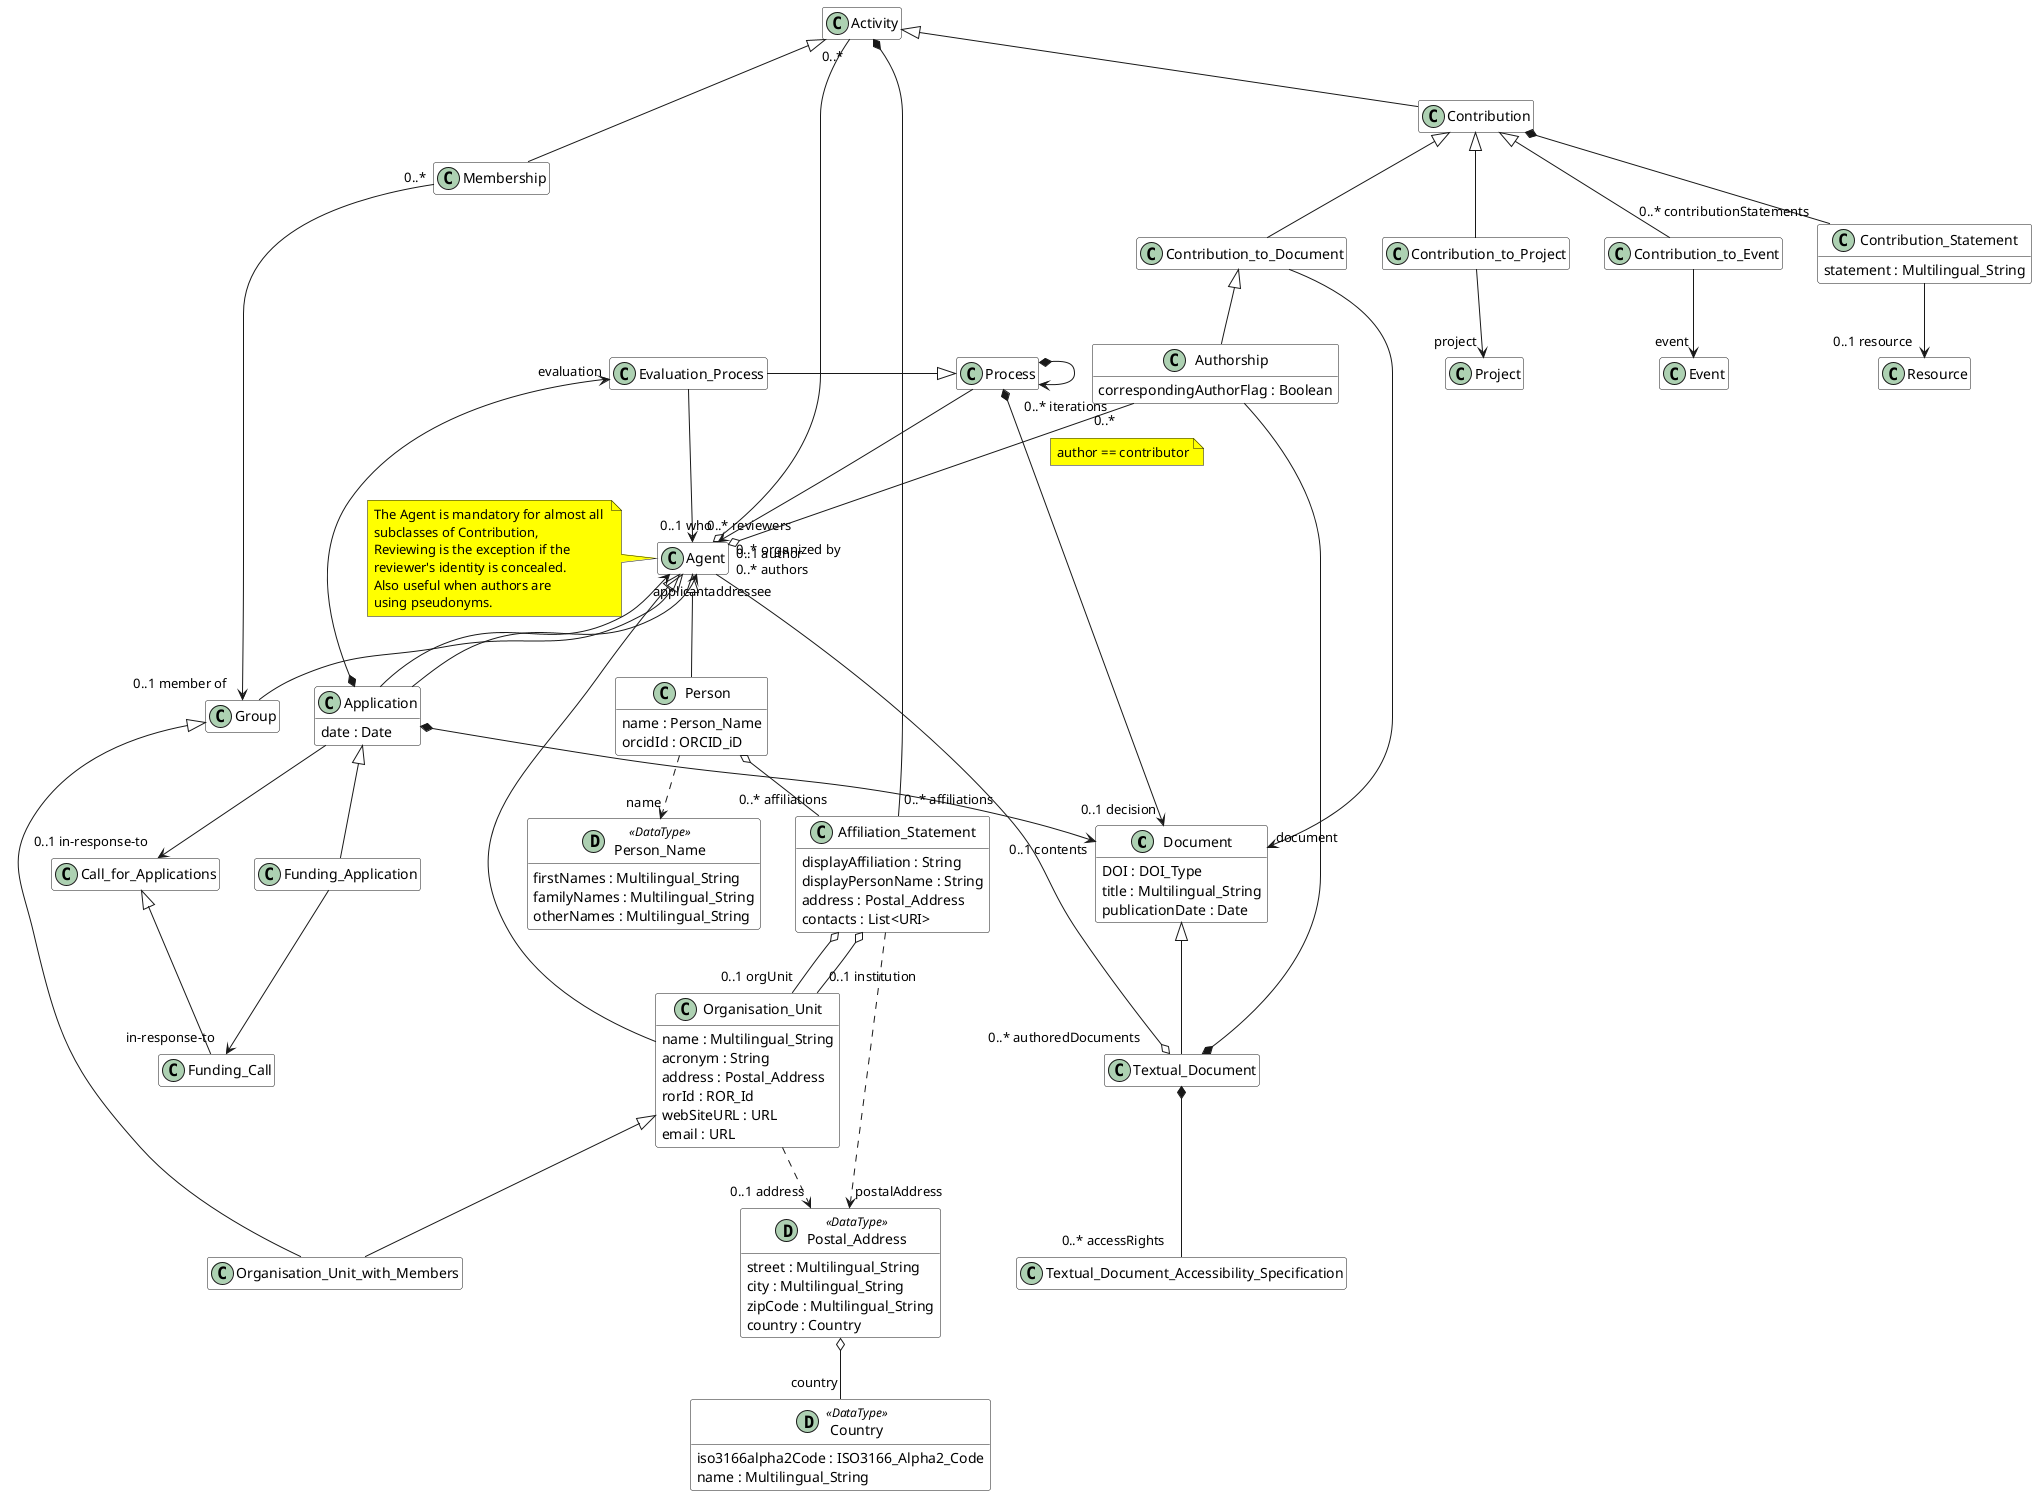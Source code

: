 @startuml
	!startsub common
        !define datatype(x) class x << (D,#add0b2) DataType>> #ffffff
        hide empty members
        skinparam BoxPadding 120
	!endsub

    !startsub Document
        class "Document" #ffffff {
            DOI : DOI_Type
            title : Multilingual_String
            publicationDate : Date
        }
        class "Textual_Document" #ffffff {
        }
    !endsub

    !startsub TDAS
        class "Textual_Document_Accessibility_Specification" #ffffff {
        }
    !endsub

    !startsub Agent
        class "Agent" #ffffff {
        }
    !endsub

    !startsub OrgUnit
        class "Organisation_Unit" #ffffff {
            name : Multilingual_String
            acronym : String
            address : Postal_Address
            rorId : ROR_Id
            webSiteURL : URL
            email : URL
        }
    !endsub

    !startsub Person
        class "Person" #ffffff {
            name : Person_Name
            orcidId : ORCID_iD
        }

        datatype("Person_Name") {
            firstNames : Multilingual_String
            familyNames : Multilingual_String
            otherNames : Multilingual_String
        }
    !endsub

    !startsub Activity
        class "Activity" #ffffff {
        }
    !endsub

    !startsub Membership
        class "Membership" #ffffff {
        }
    !endsub

    !startsub Group
        class "Group" #ffffff {
        }
    !endsub

    !startsub OrgUnitWithMembers
            class "Organisation_Unit_with_Members" #ffffff {
            }
        !endsub

    !startsub ContributionToProject
        class "Contribution_to_Project" #ffffff {
        }
    
        class "Project" #ffffff {
        }
    !endsub
    
    !startsub ContributionToEvent
        class "Contribution_to_Event" #ffffff {
        }
    
        class "Event" #ffffff {
        }
    !endsub

    !startsub Contribution
        class "Contribution" #ffffff {
        }
            
     '   class "Acknowledgement_Statement" #ffffff {
     '   }
        
        class "Contribution_Statement" #ffffff {
            statement : Multilingual_String
        }
    
        class "Resource" #ffffff {
        }
    !endsub


    !startsub ContributionToDocument
        class "Contribution_to_Document" #ffffff {
        }
    !endsub

    !startsub Authorship
        class "Authorship" #ffffff {
            correspondingAuthorFlag : Boolean
        }
    !endsub

    !startsub PostalAddress
        datatype("Postal_Address") {
            street : Multilingual_String
            city : Multilingual_String
            zipCode : Multilingual_String
            country : Country
        }
        datatype("Country") {
             iso3166alpha2Code : ISO3166_Alpha2_Code
             name : Multilingual_String
        }
    !endsub

    !startsub AffiliationStatement
        class "Affiliation_Statement" #ffffff {
            displayAffiliation : String
            displayPersonName : String
            address : Postal_Address
            contacts : List<URI>
        }
    !endsub AffiliationStatement

    !startsub Application
        class "Application" #ffffff {
            date : Date
        }

        class "Funding_Application" #ffffff {
        }

        class "Call_for_Applications" #ffffff {

        }

        class "Funding_Call" #ffffff {
        }

        class "Process" #ffffff {

        }

        class "Evaluation_Process" #ffffff {
        }
    !endsub Application

    !startsub Application
        "Application" -u-> "applicant" "Agent"
    !endsub

    !startsub Application
        "Application" -u-> "addressee" "Agent"
    !endsub

    !startsub Application
        "Application" *--> "evaluation" "Evaluation_Process"
    !endsub

    !startsub Application
        "Application" --> "0..1 in-response-to" "Call_for_Applications"
    !endsub

    !startsub Application
        "Application" *--> "0..1 contents" "Document"
    !endsub

    !startsub Application
        "Application" <|-- "Funding_Application"
    !endsub

    !startsub Application
        "Funding_Application" --> "in-response-to" "Funding_Call"
    !endsub

    !startsub Application
        "Call_for_Applications" <|-- "Funding_Call"
    !endsub

    !startsub Application
        "Process" --> "0..* organized by" "Agent"
    !endsub

    !startsub Application
        "Process" *--> "0..1 decision" "Document"
    !endsub

    !startsub Application
        "Process" *--> "0..* iterations" "Process"
    !endsub

    !startsub Application
        "Process" <|-l- "Evaluation_Process"
    !endsub

    !startsub Application
        "Evaluation_Process" --> "0..* reviewers" "Agent"
    !endsub

    !startsub PostalAddress
        "Postal_Address" o-- "country" "Country"
    !endsub

    !startsub PostalAddress
        "Affiliation_Statement" ..> "postalAddress" "Postal_Address"
    !endsub

    !startsub AffiliationStatement
        "Affiliation_Statement" o-- "0..1 orgUnit" "Organisation_Unit"
    !endsub

    !startsub AffiliationStatement
        "Affiliation_Statement" o-- "0..1 institution" "Organisation_Unit"
        '    "Affiliation_Statement" o-- "person" "Person"
    !endsub

    !startsub AffiliationStatement
        "Person" o-- "0..* affiliations" "Affiliation_Statement"
    !endsub

    !startsub AffiliationStatement
        "Activity" *-- "0..* affiliations" "Affiliation_Statement"
    !endsub

    !startsub Contribution
        "Contribution" *-- "0..* contributionStatements" "Contribution_Statement"
    !endsub

    !startsub ContributionToDocument
        "Contribution_to_Document" --> "document" "Document"
    !endsub

    !startsub Activity
        "Activity" "0..*" --o "0..1 who" "Agent"
    !endsub

    !startsub Authorship
        "Authorship" --* "Textual_Document"
    !endsub

    !startsub Authorship
        "Contribution_to_Document" <|-- "Authorship"
    !endsub

    !startsub ContributionToDocument
        "Contribution" <|-- "Contribution_to_Document"
    !endsub

    !startsub ContributionToProject
        "Contribution" <|-- "Contribution_to_Project"
    !endsub

    !startsub ContributionToProject
        "Contribution_to_Project" --> "project" "Project"
    !endsub

    !startsub ContributionToEvent
        "Contribution" <|-- "Contribution_to_Event"
    !endsub

    !startsub ContributionToEvent
        "Contribution_to_Event" --> "event" "Event"
    !endsub

    !startsub Contribution
        "Activity" <|-- "Contribution"
    !endsub

    !startsub Membership
        "Activity" <|-- "Membership"
    !endsub

    !startsub Membership
        "Membership" "0..*" --> "0..1 member of" "Group"
    !endsub

   ' !startsub Contribution
   '     "Acknowledgement_Statement" "0..* thanks to" --o "0..1" "Contribution"
   ' !endsub

   ' !startsub Contribution
   '     "Acknowledgement_Statement" --> "0..1 resource" "Resource"
   ' !endsub

    !startsub Contribution
        "Contribution_Statement" --> "0..1 resource" "Resource"
    !endsub

    !startsub Authorship
        "Authorship" "0..*" --o "0..1 author" "Agent"
    !endsub

    note on link #yellow: author == contributor

    !startsub Person
        "Person" ..> "name" "Person_Name"
    !endsub

    !startsub Person
        "Agent" <|-- "Person"
    !endsub

    !startsub OrgUnit
        "Agent" <|-- "Organisation_Unit"
    !endsub

    !startsub PostalAddress
        "Organisation_Unit" ..> "0..1 address" "Postal_Address"
    !endsub

    !startsub Group
        "Agent" <|-- "Group"
    !endsub

    !startsub OrgUnitWithMembers
        "Group" <|-- "Organisation_Unit_with_Members"
    !endsub

    !startsub OrgUnitWithMembers
        "Organisation_Unit" <|-- "Organisation_Unit_with_Members"
    !endsub

    !startsub Document
        "Document" <|-- "Textual_Document"
    !endsub

    !startsub AccessRights
        "Textual_Document" *-- "0..* accessRights" "Textual_Document_Accessibility_Specification"
    !endsub

    !startsub Authorship
        "Textual_Document" "0..* authoredDocuments" o-- "0..* authors" "Agent"
    !endsub

    note left of Agent #yellow: The Agent is mandatory for almost all \nsubclasses of Contribution,\nReviewing is the exception if the \nreviewer's identity is concealed. \nAlso useful when authors are \nusing pseudonyms.
@enduml

